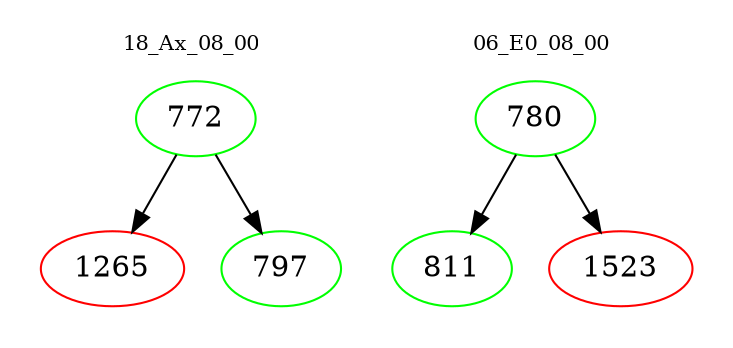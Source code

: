 digraph{
subgraph cluster_0 {
color = white
label = "18_Ax_08_00";
fontsize=10;
T0_772 [label="772", color="green"]
T0_772 -> T0_1265 [color="black"]
T0_1265 [label="1265", color="red"]
T0_772 -> T0_797 [color="black"]
T0_797 [label="797", color="green"]
}
subgraph cluster_1 {
color = white
label = "06_E0_08_00";
fontsize=10;
T1_780 [label="780", color="green"]
T1_780 -> T1_811 [color="black"]
T1_811 [label="811", color="green"]
T1_780 -> T1_1523 [color="black"]
T1_1523 [label="1523", color="red"]
}
}
